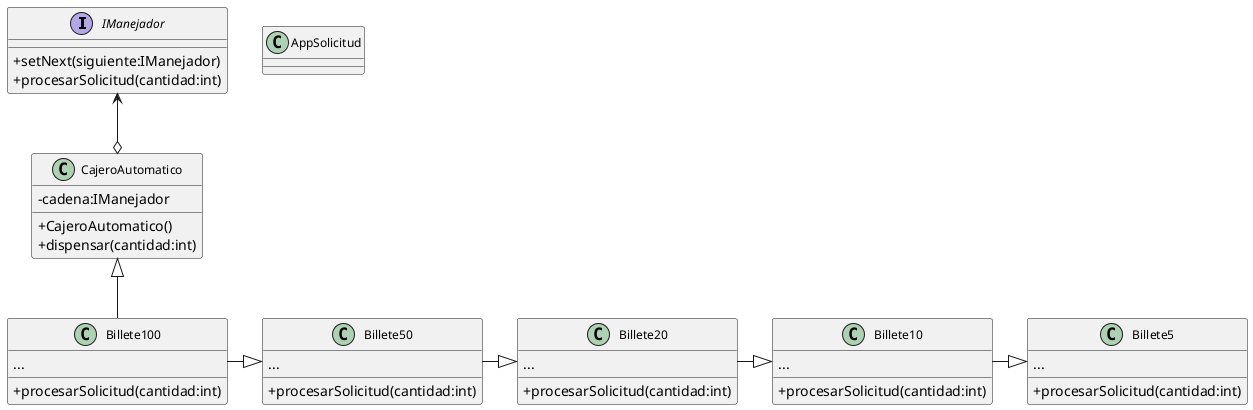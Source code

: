 @startuml

skinparam classFontSize 12
skinparam classAttributeIconSize 0

IManejador <--o CajeroAutomatico
CajeroAutomatico<|--Billete100
Billete100-right-|>Billete50
Billete50-right-|>Billete20
Billete20-right-|>Billete10
Billete10-right-|>Billete5

class AppSolicitud{

}

interface IManejador{
    +setNext(siguiente:IManejador)
    +procesarSolicitud(cantidad:int)
}

class CajeroAutomatico{
    -cadena:IManejador

    +CajeroAutomatico()
    +dispensar(cantidad:int)
}

class Billete100{
    ...
    +procesarSolicitud(cantidad:int)
}

class Billete50{
    ...
    +procesarSolicitud(cantidad:int)
}

class Billete20{
    ...
    +procesarSolicitud(cantidad:int)
}
class Billete10{
    ...
    +procesarSolicitud(cantidad:int)
}

class Billete5{
    ...
    +procesarSolicitud(cantidad:int)
}
@enduml
